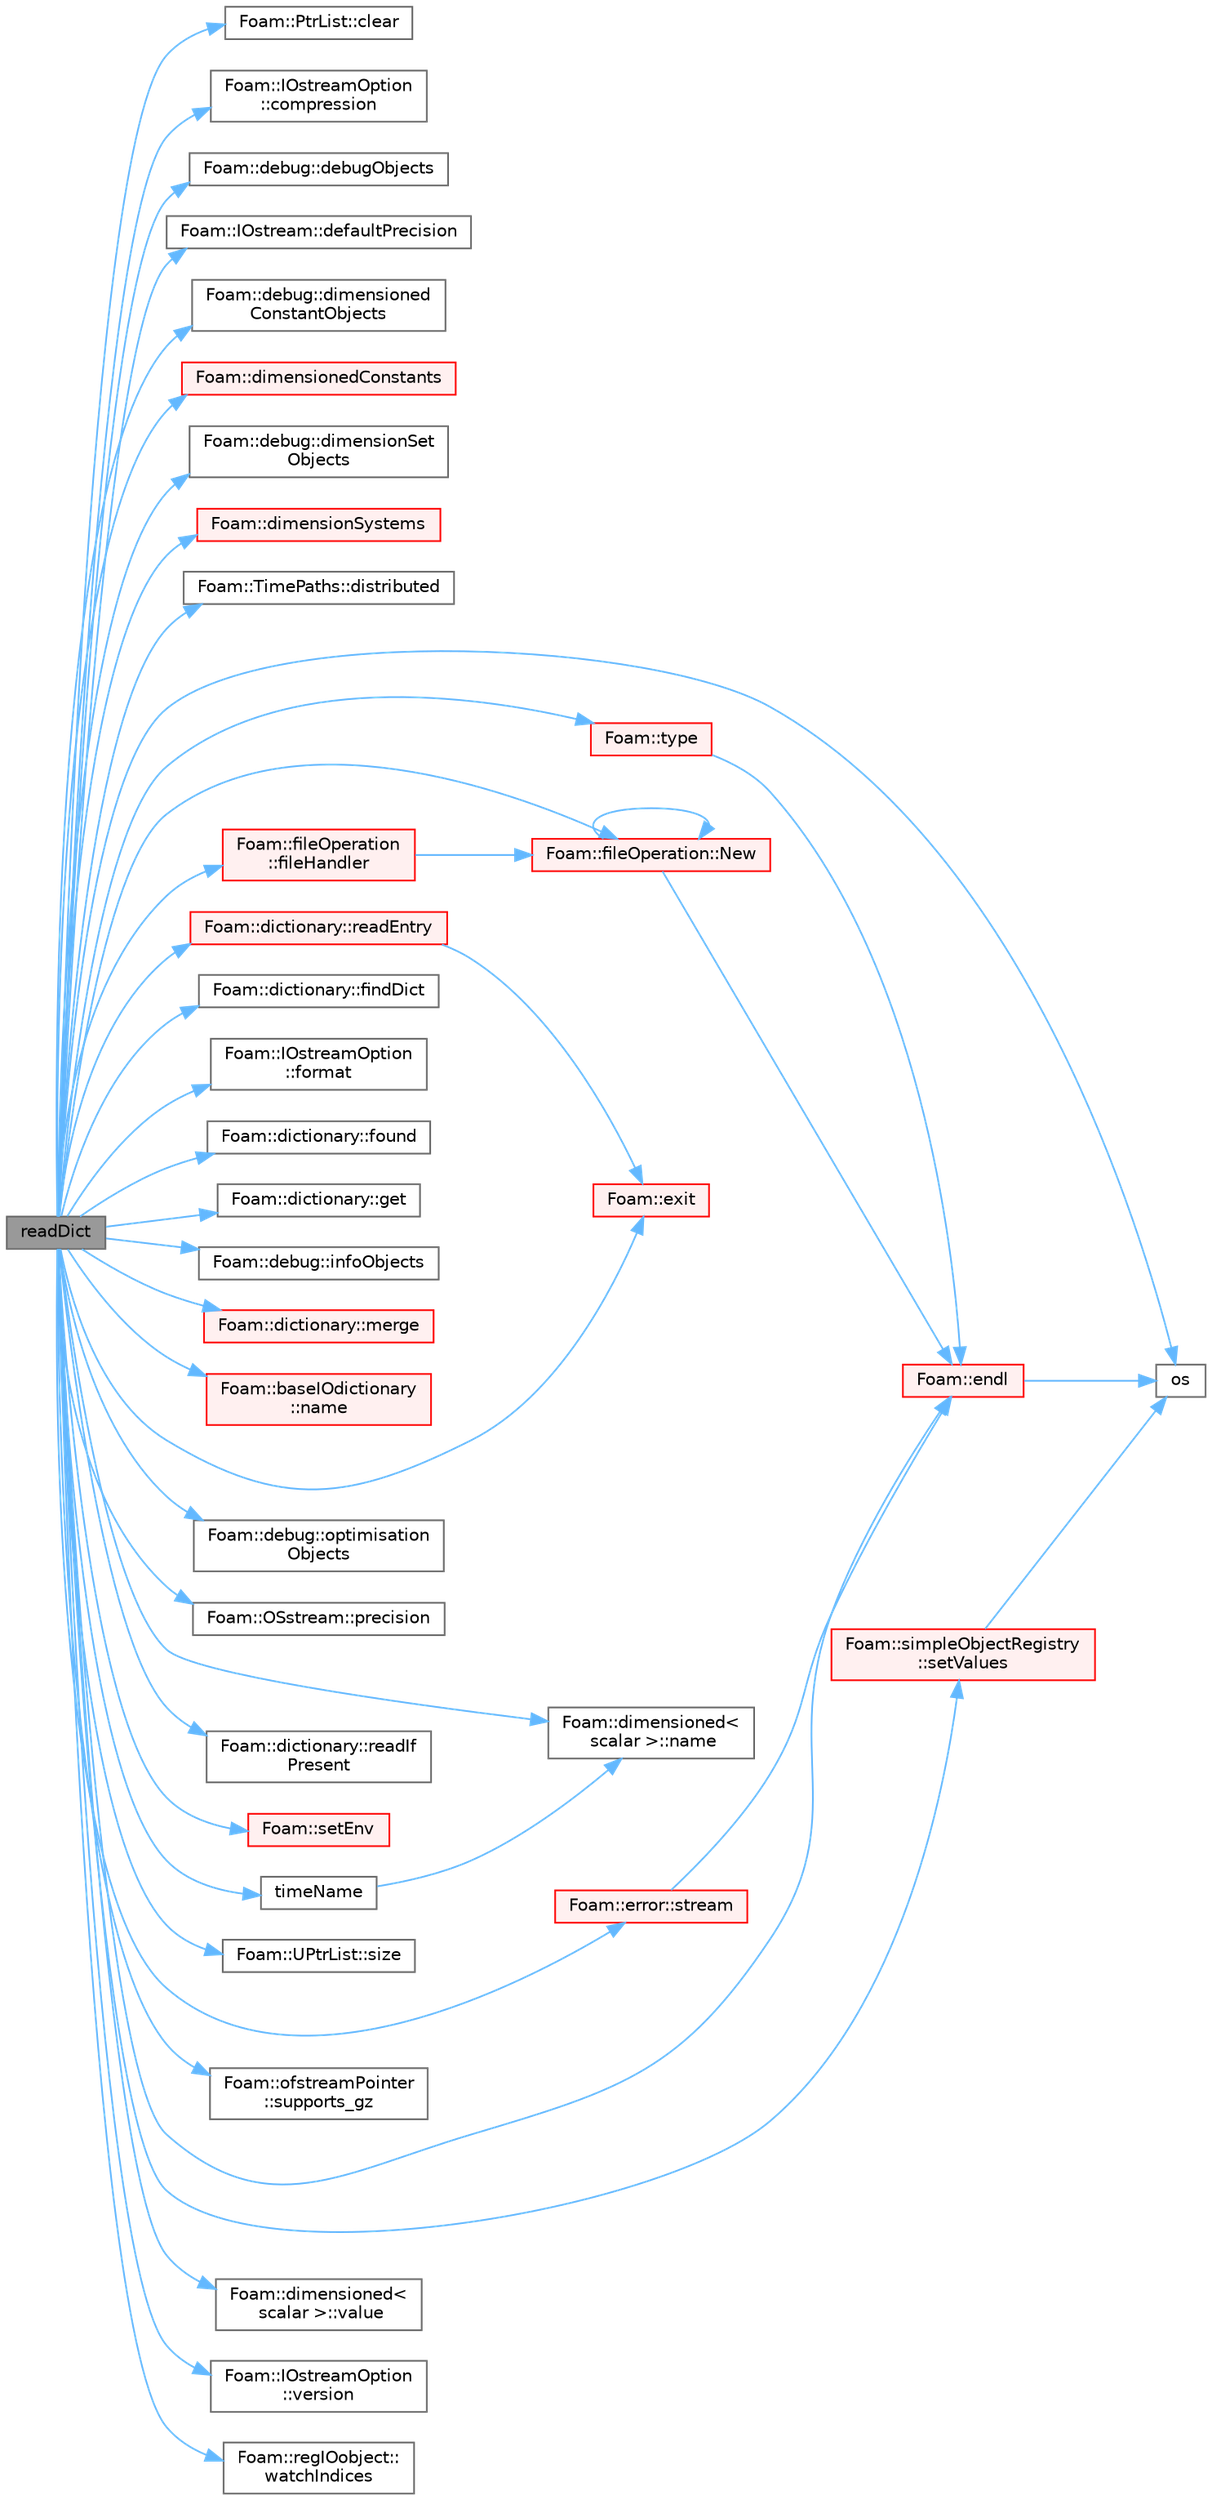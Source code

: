 digraph "readDict"
{
 // LATEX_PDF_SIZE
  bgcolor="transparent";
  edge [fontname=Helvetica,fontsize=10,labelfontname=Helvetica,labelfontsize=10];
  node [fontname=Helvetica,fontsize=10,shape=box,height=0.2,width=0.4];
  rankdir="LR";
  Node1 [id="Node000001",label="readDict",height=0.2,width=0.4,color="gray40", fillcolor="grey60", style="filled", fontcolor="black",tooltip=" "];
  Node1 -> Node2 [id="edge1_Node000001_Node000002",color="steelblue1",style="solid",tooltip=" "];
  Node2 [id="Node000002",label="Foam::PtrList::clear",height=0.2,width=0.4,color="grey40", fillcolor="white", style="filled",URL="$classFoam_1_1PtrList.html#ac8bb3912a3ce86b15842e79d0b421204",tooltip=" "];
  Node1 -> Node3 [id="edge2_Node000001_Node000003",color="steelblue1",style="solid",tooltip=" "];
  Node3 [id="Node000003",label="Foam::IOstreamOption\l::compression",height=0.2,width=0.4,color="grey40", fillcolor="white", style="filled",URL="$classFoam_1_1IOstreamOption.html#a2762b89dcb0424cff48192d8c3a9c8f7",tooltip=" "];
  Node1 -> Node4 [id="edge3_Node000001_Node000004",color="steelblue1",style="solid",tooltip=" "];
  Node4 [id="Node000004",label="Foam::debug::debugObjects",height=0.2,width=0.4,color="grey40", fillcolor="white", style="filled",URL="$namespaceFoam_1_1debug.html#ac9e85bdf299b2c8e49d4e83a9515c6fb",tooltip=" "];
  Node1 -> Node5 [id="edge4_Node000001_Node000005",color="steelblue1",style="solid",tooltip=" "];
  Node5 [id="Node000005",label="Foam::IOstream::defaultPrecision",height=0.2,width=0.4,color="grey40", fillcolor="white", style="filled",URL="$classFoam_1_1IOstream.html#af1571be8103ed1dcbc708445ebb48be5",tooltip=" "];
  Node1 -> Node6 [id="edge5_Node000001_Node000006",color="steelblue1",style="solid",tooltip=" "];
  Node6 [id="Node000006",label="Foam::debug::dimensioned\lConstantObjects",height=0.2,width=0.4,color="grey40", fillcolor="white", style="filled",URL="$namespaceFoam_1_1debug.html#a5a78fd8d00bb67803f002f7bbfdc413b",tooltip=" "];
  Node1 -> Node7 [id="edge6_Node000001_Node000007",color="steelblue1",style="solid",tooltip=" "];
  Node7 [id="Node000007",label="Foam::dimensionedConstants",height=0.2,width=0.4,color="red", fillcolor="#FFF0F0", style="filled",URL="$namespaceFoam.html#add00b0a1914a13bbc12491e4415541ba",tooltip=" "];
  Node1 -> Node9 [id="edge7_Node000001_Node000009",color="steelblue1",style="solid",tooltip=" "];
  Node9 [id="Node000009",label="Foam::debug::dimensionSet\lObjects",height=0.2,width=0.4,color="grey40", fillcolor="white", style="filled",URL="$namespaceFoam_1_1debug.html#a439d58aac6829ddec7e162ad6910f42d",tooltip=" "];
  Node1 -> Node10 [id="edge8_Node000001_Node000010",color="steelblue1",style="solid",tooltip=" "];
  Node10 [id="Node000010",label="Foam::dimensionSystems",height=0.2,width=0.4,color="red", fillcolor="#FFF0F0", style="filled",URL="$namespaceFoam.html#a65b53b37f6152f6b1b9d7e70b65878eb",tooltip=" "];
  Node1 -> Node15 [id="edge9_Node000001_Node000015",color="steelblue1",style="solid",tooltip=" "];
  Node15 [id="Node000015",label="Foam::TimePaths::distributed",height=0.2,width=0.4,color="grey40", fillcolor="white", style="filled",URL="$classFoam_1_1TimePaths.html#a292e8e13a8cc37e19a062b7409c2f762",tooltip=" "];
  Node1 -> Node16 [id="edge10_Node000001_Node000016",color="steelblue1",style="solid",tooltip=" "];
  Node16 [id="Node000016",label="Foam::endl",height=0.2,width=0.4,color="red", fillcolor="#FFF0F0", style="filled",URL="$namespaceFoam.html#a7d5eca45a323264dc5fe811500ebda47",tooltip=" "];
  Node16 -> Node19 [id="edge11_Node000016_Node000019",color="steelblue1",style="solid",tooltip=" "];
  Node19 [id="Node000019",label="os",height=0.2,width=0.4,color="grey40", fillcolor="white", style="filled",URL="$faMeshWriteEdgesOBJ_8H.html#abea05d50bd7259b44f2002c0382ba13e",tooltip=" "];
  Node1 -> Node20 [id="edge12_Node000001_Node000020",color="steelblue1",style="solid",tooltip=" "];
  Node20 [id="Node000020",label="Foam::exit",height=0.2,width=0.4,color="red", fillcolor="#FFF0F0", style="filled",URL="$namespaceFoam.html#ae0529b088aefc9f83b89dce5c31fda64",tooltip=" "];
  Node1 -> Node22 [id="edge13_Node000001_Node000022",color="steelblue1",style="solid",tooltip=" "];
  Node22 [id="Node000022",label="Foam::fileOperation\l::fileHandler",height=0.2,width=0.4,color="red", fillcolor="#FFF0F0", style="filled",URL="$classFoam_1_1fileOperation.html#a04d5051c9ff037a58acee81e362598fc",tooltip=" "];
  Node22 -> Node27 [id="edge14_Node000022_Node000027",color="steelblue1",style="solid",tooltip=" "];
  Node27 [id="Node000027",label="Foam::fileOperation::New",height=0.2,width=0.4,color="red", fillcolor="#FFF0F0", style="filled",URL="$classFoam_1_1fileOperation.html#afb69766f2ce0dd9cb4932e1488e459c3",tooltip=" "];
  Node27 -> Node16 [id="edge15_Node000027_Node000016",color="steelblue1",style="solid",tooltip=" "];
  Node27 -> Node27 [id="edge16_Node000027_Node000027",color="steelblue1",style="solid",tooltip=" "];
  Node1 -> Node14 [id="edge17_Node000001_Node000014",color="steelblue1",style="solid",tooltip=" "];
  Node14 [id="Node000014",label="Foam::dictionary::findDict",height=0.2,width=0.4,color="grey40", fillcolor="white", style="filled",URL="$classFoam_1_1dictionary.html#a245770797b6291518446e960b6c251cb",tooltip=" "];
  Node1 -> Node30 [id="edge18_Node000001_Node000030",color="steelblue1",style="solid",tooltip=" "];
  Node30 [id="Node000030",label="Foam::IOstreamOption\l::format",height=0.2,width=0.4,color="grey40", fillcolor="white", style="filled",URL="$classFoam_1_1IOstreamOption.html#a36d0e60e08757dfbb7d9c9014c03b629",tooltip=" "];
  Node1 -> Node31 [id="edge19_Node000001_Node000031",color="steelblue1",style="solid",tooltip=" "];
  Node31 [id="Node000031",label="Foam::dictionary::found",height=0.2,width=0.4,color="grey40", fillcolor="white", style="filled",URL="$classFoam_1_1dictionary.html#a991aa8aeeb065b985015a48bb5066b99",tooltip=" "];
  Node1 -> Node32 [id="edge20_Node000001_Node000032",color="steelblue1",style="solid",tooltip=" "];
  Node32 [id="Node000032",label="Foam::dictionary::get",height=0.2,width=0.4,color="grey40", fillcolor="white", style="filled",URL="$classFoam_1_1dictionary.html#a1846a52a734e28fd29097411f91f3128",tooltip=" "];
  Node1 -> Node33 [id="edge21_Node000001_Node000033",color="steelblue1",style="solid",tooltip=" "];
  Node33 [id="Node000033",label="Foam::debug::infoObjects",height=0.2,width=0.4,color="grey40", fillcolor="white", style="filled",URL="$namespaceFoam_1_1debug.html#a38ea2048d7509ce4a32ed4e82c65abb6",tooltip=" "];
  Node1 -> Node34 [id="edge22_Node000001_Node000034",color="steelblue1",style="solid",tooltip=" "];
  Node34 [id="Node000034",label="Foam::dictionary::merge",height=0.2,width=0.4,color="red", fillcolor="#FFF0F0", style="filled",URL="$classFoam_1_1dictionary.html#a60ca4c5b0f4d79897a61a6e1ce3ef9fb",tooltip=" "];
  Node1 -> Node41 [id="edge23_Node000001_Node000041",color="steelblue1",style="solid",tooltip=" "];
  Node41 [id="Node000041",label="Foam::baseIOdictionary\l::name",height=0.2,width=0.4,color="red", fillcolor="#FFF0F0", style="filled",URL="$classFoam_1_1baseIOdictionary.html#ade4113569ef0db70665fded275a5e38e",tooltip=" "];
  Node1 -> Node43 [id="edge24_Node000001_Node000043",color="steelblue1",style="solid",tooltip=" "];
  Node43 [id="Node000043",label="Foam::dimensioned\<\l scalar \>::name",height=0.2,width=0.4,color="grey40", fillcolor="white", style="filled",URL="$classFoam_1_1dimensioned.html#a96ca9d9164d69ea066ae5bb92311119f",tooltip=" "];
  Node1 -> Node27 [id="edge25_Node000001_Node000027",color="steelblue1",style="solid",tooltip=" "];
  Node1 -> Node44 [id="edge26_Node000001_Node000044",color="steelblue1",style="solid",tooltip=" "];
  Node44 [id="Node000044",label="Foam::debug::optimisation\lObjects",height=0.2,width=0.4,color="grey40", fillcolor="white", style="filled",URL="$namespaceFoam_1_1debug.html#aaba13b05db0626547ed9290d3e608f83",tooltip=" "];
  Node1 -> Node19 [id="edge27_Node000001_Node000019",color="steelblue1",style="solid",tooltip=" "];
  Node1 -> Node45 [id="edge28_Node000001_Node000045",color="steelblue1",style="solid",tooltip=" "];
  Node45 [id="Node000045",label="Foam::OSstream::precision",height=0.2,width=0.4,color="grey40", fillcolor="white", style="filled",URL="$classFoam_1_1OSstream.html#a74bc37758ffb63d86025a0ca596e9039",tooltip=" "];
  Node1 -> Node46 [id="edge29_Node000001_Node000046",color="steelblue1",style="solid",tooltip=" "];
  Node46 [id="Node000046",label="Foam::dictionary::readEntry",height=0.2,width=0.4,color="red", fillcolor="#FFF0F0", style="filled",URL="$classFoam_1_1dictionary.html#a32e06812ab7dedd7ffe59fc7d8102346",tooltip=" "];
  Node46 -> Node20 [id="edge30_Node000046_Node000020",color="steelblue1",style="solid",tooltip=" "];
  Node1 -> Node48 [id="edge31_Node000001_Node000048",color="steelblue1",style="solid",tooltip=" "];
  Node48 [id="Node000048",label="Foam::dictionary::readIf\lPresent",height=0.2,width=0.4,color="grey40", fillcolor="white", style="filled",URL="$classFoam_1_1dictionary.html#a9dce338cb241a7e8c2c390292fee0a5f",tooltip=" "];
  Node1 -> Node49 [id="edge32_Node000001_Node000049",color="steelblue1",style="solid",tooltip=" "];
  Node49 [id="Node000049",label="Foam::setEnv",height=0.2,width=0.4,color="red", fillcolor="#FFF0F0", style="filled",URL="$namespaceFoam.html#a0cc74ccdbac73015b52fc2886eed0ac2",tooltip=" "];
  Node1 -> Node50 [id="edge33_Node000001_Node000050",color="steelblue1",style="solid",tooltip=" "];
  Node50 [id="Node000050",label="Foam::simpleObjectRegistry\l::setValues",height=0.2,width=0.4,color="red", fillcolor="#FFF0F0", style="filled",URL="$classFoam_1_1simpleObjectRegistry.html#a6d5b7dec48bb27cff12b842b873cc7d8",tooltip=" "];
  Node50 -> Node19 [id="edge34_Node000050_Node000019",color="steelblue1",style="solid",tooltip=" "];
  Node1 -> Node53 [id="edge35_Node000001_Node000053",color="steelblue1",style="solid",tooltip=" "];
  Node53 [id="Node000053",label="Foam::UPtrList::size",height=0.2,width=0.4,color="grey40", fillcolor="white", style="filled",URL="$classFoam_1_1UPtrList.html#a95603446b248fe1ecf5dc59bcc2eaff0",tooltip=" "];
  Node1 -> Node54 [id="edge36_Node000001_Node000054",color="steelblue1",style="solid",tooltip=" "];
  Node54 [id="Node000054",label="Foam::error::stream",height=0.2,width=0.4,color="red", fillcolor="#FFF0F0", style="filled",URL="$classFoam_1_1error.html#a3265e93853464a46743aea767e8e000c",tooltip=" "];
  Node54 -> Node16 [id="edge37_Node000054_Node000016",color="steelblue1",style="solid",tooltip=" "];
  Node1 -> Node55 [id="edge38_Node000001_Node000055",color="steelblue1",style="solid",tooltip=" "];
  Node55 [id="Node000055",label="Foam::ofstreamPointer\l::supports_gz",height=0.2,width=0.4,color="grey40", fillcolor="white", style="filled",URL="$classFoam_1_1ofstreamPointer.html#aa3deb98415d5ec4deea72e1016cc1fe9",tooltip=" "];
  Node1 -> Node56 [id="edge39_Node000001_Node000056",color="steelblue1",style="solid",tooltip=" "];
  Node56 [id="Node000056",label="timeName",height=0.2,width=0.4,color="grey40", fillcolor="white", style="filled",URL="$classFoam_1_1Time.html#a90eec0cafc50ed7b6fbbfffe2c5df974",tooltip=" "];
  Node56 -> Node43 [id="edge40_Node000056_Node000043",color="steelblue1",style="solid",tooltip=" "];
  Node1 -> Node57 [id="edge41_Node000001_Node000057",color="steelblue1",style="solid",tooltip=" "];
  Node57 [id="Node000057",label="Foam::type",height=0.2,width=0.4,color="red", fillcolor="#FFF0F0", style="filled",URL="$namespaceFoam.html#a69e2e8a647a7073be8ce6437c0aff762",tooltip=" "];
  Node57 -> Node16 [id="edge42_Node000057_Node000016",color="steelblue1",style="solid",tooltip=" "];
  Node1 -> Node59 [id="edge43_Node000001_Node000059",color="steelblue1",style="solid",tooltip=" "];
  Node59 [id="Node000059",label="Foam::dimensioned\<\l scalar \>::value",height=0.2,width=0.4,color="grey40", fillcolor="white", style="filled",URL="$classFoam_1_1dimensioned.html#af1a3591c50ac2e14b0fdd2347bdb440a",tooltip=" "];
  Node1 -> Node60 [id="edge44_Node000001_Node000060",color="steelblue1",style="solid",tooltip=" "];
  Node60 [id="Node000060",label="Foam::IOstreamOption\l::version",height=0.2,width=0.4,color="grey40", fillcolor="white", style="filled",URL="$classFoam_1_1IOstreamOption.html#a08b592820e6b1417c4fd06cc48554423",tooltip=" "];
  Node1 -> Node61 [id="edge45_Node000001_Node000061",color="steelblue1",style="solid",tooltip=" "];
  Node61 [id="Node000061",label="Foam::regIOobject::\lwatchIndices",height=0.2,width=0.4,color="grey40", fillcolor="white", style="filled",URL="$classFoam_1_1regIOobject.html#a759fc20646f78fd86523c0a2729e120a",tooltip=" "];
}
